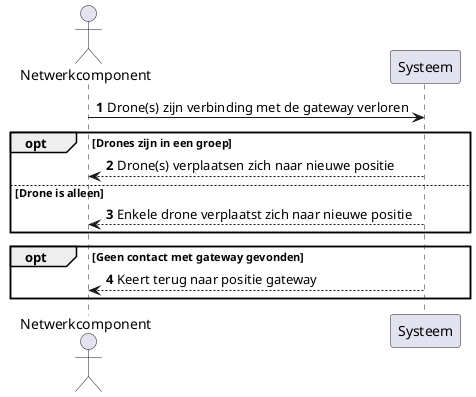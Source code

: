 @startuml

autonumber
actor "Netwerkcomponent" as act
participant "Systeem" as sys

act -> sys : Drone(s) zijn verbinding met de gateway verloren
opt Drones zijn in een groep
act <-- sys : Drone(s) verplaatsen zich naar nieuwe positie
else Drone is alleen
act <-- sys : Enkele drone verplaatst zich naar nieuwe positie
end
opt Geen contact met gateway gevonden
act <-- sys : Keert terug naar positie gateway
end

@enduml